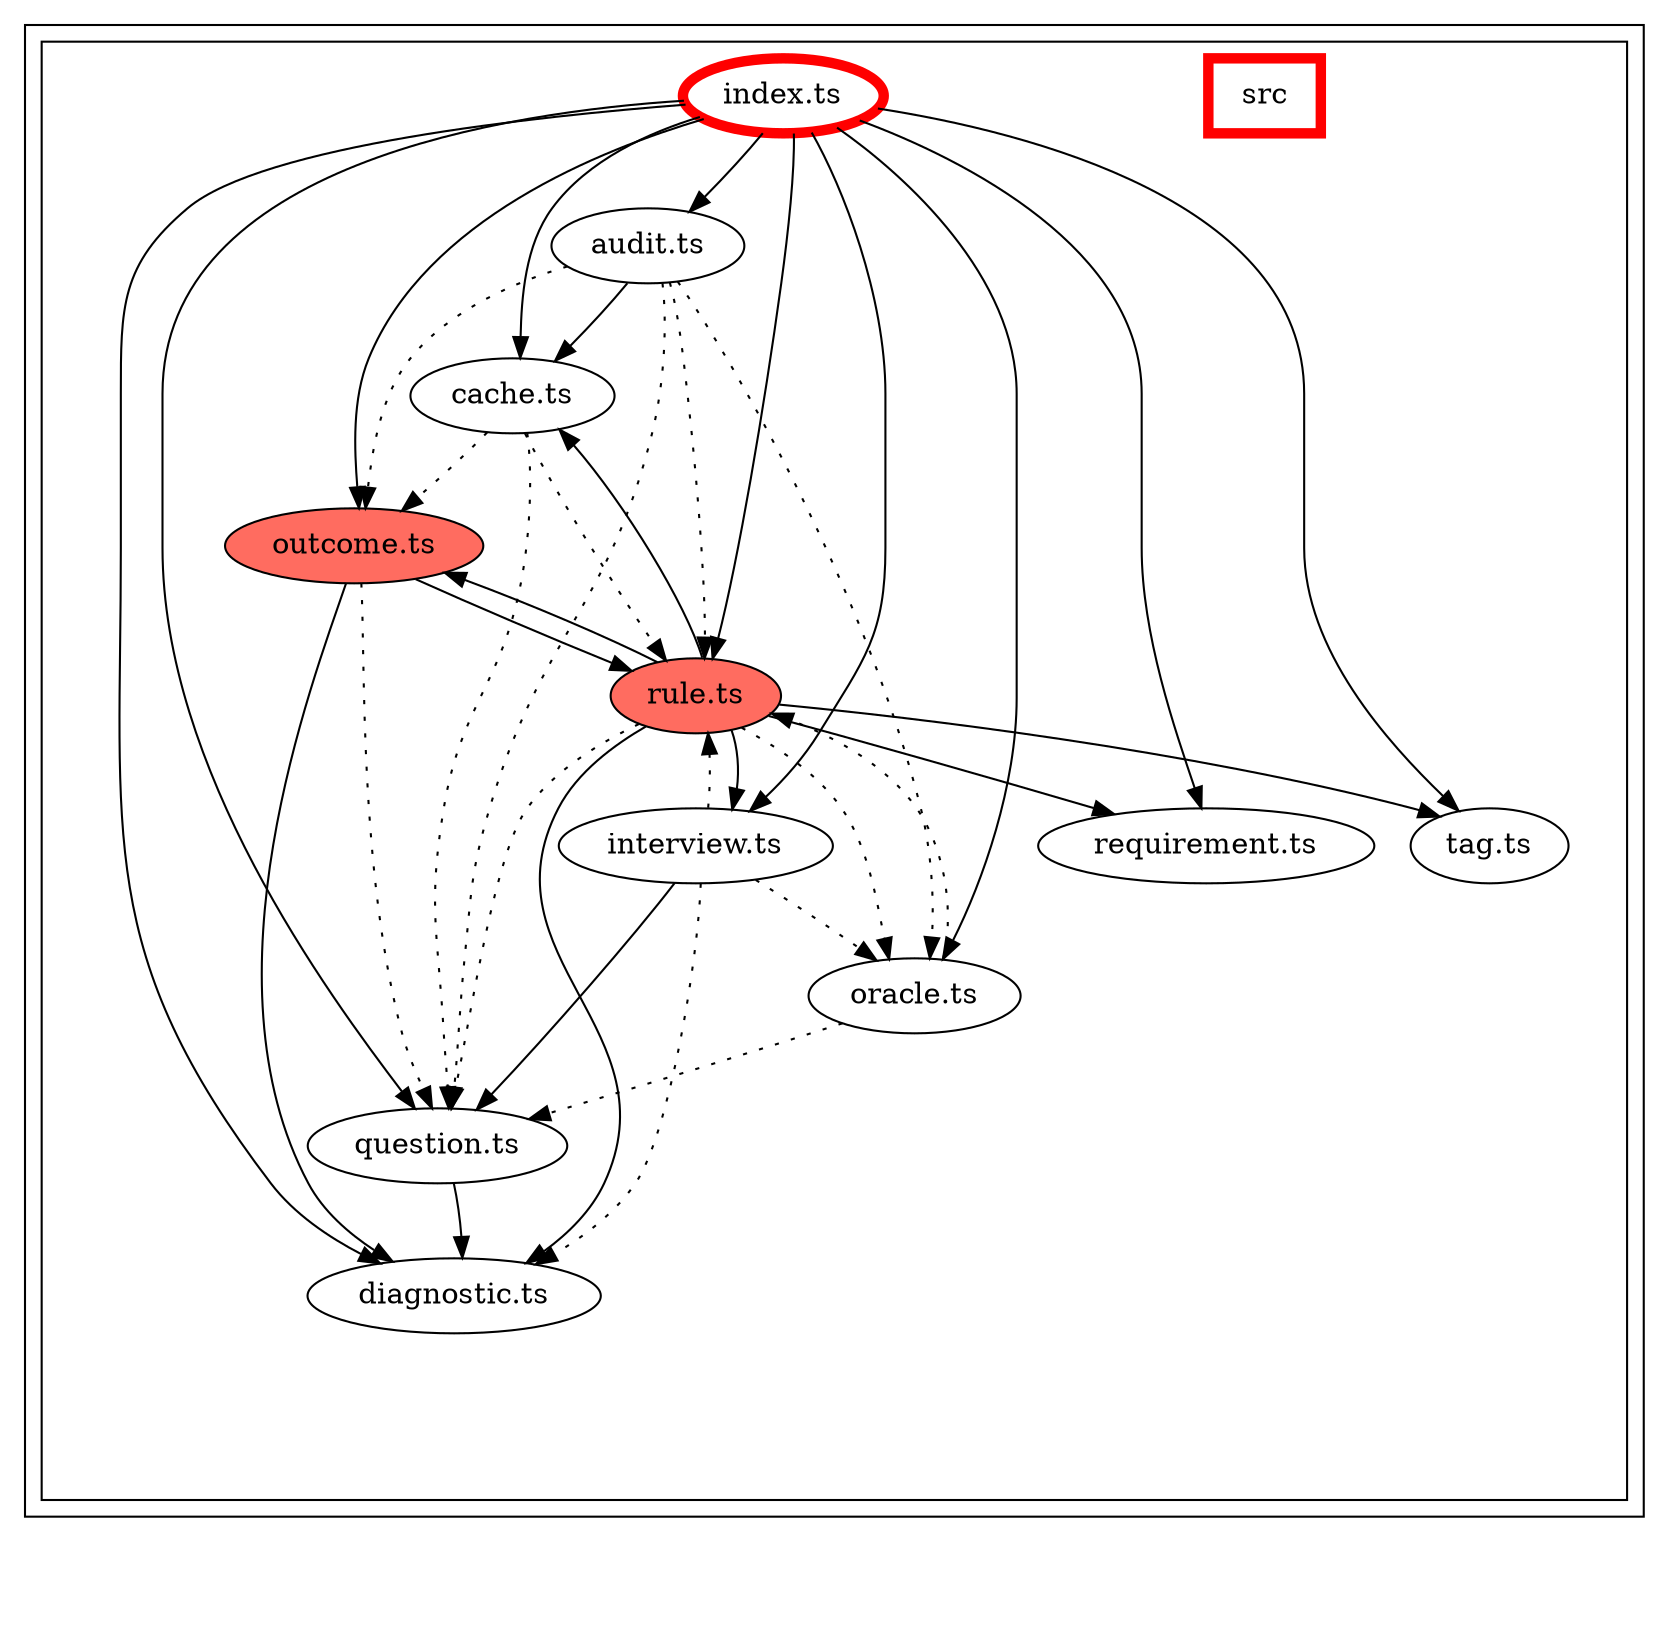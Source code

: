 digraph "dependency-graph-[object Object]" {
  compound = true;
  "dependency-graph-[object Object]" [
    style = "invis";
  ];
  "src/cache.ts";
  "src/oracle.ts";
  "src/outcome.ts";
  "src/question.ts";
  "src/rule.ts";
  "src/audit.ts";
  "src/diagnostic.ts";
  "src/interview.ts";
  "src/requirement.ts";
  "src/tag.ts";
  subgraph "cluster_src" {
    color = "#000000";
    label = "";
    "name_src" [
      penwidth = 5;
      shape = "rectangle";
      color = "#ff0000";
      label = "src";
    ];
    "exit_src" [
      style = "invis";
    ];
    subgraph "cluster_src" {
      color = "#000000";
      label = "";
      "name_src" [
        penwidth = 5;
        shape = "rectangle";
        color = "#ff0000";
        label = "src";
      ];
      "exit_src" [
        style = "invis";
      ];
      "src/audit.ts" [
        label = "audit.ts";
      ];
      "src/cache.ts" [
        label = "cache.ts";
      ];
      "src/diagnostic.ts" [
        label = "diagnostic.ts";
      ];
      "src/index.ts" [
        label = "index.ts";
        color = "#ff0000";
        penwidth = 5;
      ];
      "src/interview.ts" [
        label = "interview.ts";
      ];
      "src/oracle.ts" [
        label = "oracle.ts";
      ];
      "src/outcome.ts" [
        label = "outcome.ts";
        fillcolor = "#ff6c60";
        style = "rounded,filled";
      ];
      "src/question.ts" [
        label = "question.ts";
      ];
      "src/requirement.ts" [
        label = "requirement.ts";
      ];
      "src/rule.ts" [
        label = "rule.ts";
        fillcolor = "#ff6c60";
        style = "rounded,filled";
      ];
      "src/tag.ts" [
        label = "tag.ts";
      ];
      "src/audit.ts" -> "exit_src" [
        style = "invis";
      ];
      "src/cache.ts" -> "exit_src" [
        style = "invis";
      ];
      "src/diagnostic.ts" -> "exit_src" [
        style = "invis";
      ];
      "src/index.ts" -> "exit_src" [
        style = "invis";
      ];
      "src/interview.ts" -> "exit_src" [
        style = "invis";
      ];
      "src/oracle.ts" -> "exit_src" [
        style = "invis";
      ];
      "src/outcome.ts" -> "exit_src" [
        style = "invis";
      ];
      "src/question.ts" -> "exit_src" [
        style = "invis";
      ];
      "src/requirement.ts" -> "exit_src" [
        style = "invis";
      ];
      "src/rule.ts" -> "exit_src" [
        style = "invis";
      ];
      "src/tag.ts" -> "exit_src" [
        style = "invis";
      ];
    }
    "exit_src" -> "exit_src" [
      style = "invis";
    ];
    "exit_src" -> "exit_src" [
      style = "invis";
    ];
    "exit_src" -> "exit_src" [
      style = "invis";
    ];
    "exit_src" -> "exit_src" [
      style = "invis";
    ];
    "exit_src" -> "exit_src" [
      style = "invis";
    ];
    "exit_src" -> "exit_src" [
      style = "invis";
    ];
    "exit_src" -> "exit_src" [
      style = "invis";
    ];
    "exit_src" -> "exit_src" [
      style = "invis";
    ];
    "exit_src" -> "exit_src" [
      style = "invis";
    ];
    "exit_src" -> "exit_src" [
      style = "invis";
    ];
    "exit_src" -> "exit_src" [
      style = "invis";
    ];
  }
  "exit_src" -> "dependency-graph-[object Object]" [
    style = "invis";
  ];
  "src/audit.ts" -> "src/cache.ts" [
    style = "invis";
  ];
  "src/audit.ts" -> "src/cache.ts" [
    style = "solid";
    ltail = "cluster_src/audit.ts";
    lhead = "cluster_src/cache.ts";
    color = "black";
  ];
  "src/audit.ts" -> "src/oracle.ts" [
    style = "invis";
  ];
  "src/audit.ts" -> "src/oracle.ts" [
    style = "dotted";
    ltail = "cluster_src/audit.ts";
    lhead = "cluster_src/oracle.ts";
    color = "black";
  ];
  "src/audit.ts" -> "src/outcome.ts" [
    style = "invis";
  ];
  "src/audit.ts" -> "src/outcome.ts" [
    style = "dotted";
    ltail = "cluster_src/audit.ts";
    lhead = "cluster_src/outcome.ts";
    color = "black";
  ];
  "src/audit.ts" -> "src/question.ts" [
    style = "invis";
  ];
  "src/audit.ts" -> "src/question.ts" [
    style = "dotted";
    ltail = "cluster_src/audit.ts";
    lhead = "cluster_src/question.ts";
    color = "black";
  ];
  "src/audit.ts" -> "src/rule.ts" [
    style = "invis";
  ];
  "src/audit.ts" -> "src/rule.ts" [
    style = "dotted";
    ltail = "cluster_src/audit.ts";
    lhead = "cluster_src/rule.ts";
    color = "black";
  ];
  "src/cache.ts" -> "src/outcome.ts" [
    style = "invis";
  ];
  "src/cache.ts" -> "src/outcome.ts" [
    style = "dotted";
    ltail = "cluster_src/cache.ts";
    lhead = "cluster_src/outcome.ts";
    color = "black";
  ];
  "src/cache.ts" -> "src/question.ts" [
    style = "invis";
  ];
  "src/cache.ts" -> "src/question.ts" [
    style = "dotted";
    ltail = "cluster_src/cache.ts";
    lhead = "cluster_src/question.ts";
    color = "black";
  ];
  "src/cache.ts" -> "src/rule.ts" [
    style = "invis";
  ];
  "src/cache.ts" -> "src/rule.ts" [
    style = "dotted";
    ltail = "cluster_src/cache.ts";
    lhead = "cluster_src/rule.ts";
    color = "black";
  ];
  "src/index.ts" -> "src/audit.ts" [
    style = "invis";
  ];
  "src/index.ts" -> "src/audit.ts" [
    style = "solid";
    ltail = "cluster_src/index.ts";
    lhead = "cluster_src/audit.ts";
    color = "black";
  ];
  "src/index.ts" -> "src/cache.ts" [
    style = "invis";
  ];
  "src/index.ts" -> "src/cache.ts" [
    style = "solid";
    ltail = "cluster_src/index.ts";
    lhead = "cluster_src/cache.ts";
    color = "black";
  ];
  "src/index.ts" -> "src/diagnostic.ts" [
    style = "invis";
  ];
  "src/index.ts" -> "src/diagnostic.ts" [
    style = "solid";
    ltail = "cluster_src/index.ts";
    lhead = "cluster_src/diagnostic.ts";
    color = "black";
  ];
  "src/index.ts" -> "src/interview.ts" [
    style = "invis";
  ];
  "src/index.ts" -> "src/interview.ts" [
    style = "solid";
    ltail = "cluster_src/index.ts";
    lhead = "cluster_src/interview.ts";
    color = "black";
  ];
  "src/index.ts" -> "src/oracle.ts" [
    style = "invis";
  ];
  "src/index.ts" -> "src/oracle.ts" [
    style = "solid";
    ltail = "cluster_src/index.ts";
    lhead = "cluster_src/oracle.ts";
    color = "black";
  ];
  "src/index.ts" -> "src/outcome.ts" [
    style = "invis";
  ];
  "src/index.ts" -> "src/outcome.ts" [
    style = "solid";
    ltail = "cluster_src/index.ts";
    lhead = "cluster_src/outcome.ts";
    color = "black";
  ];
  "src/index.ts" -> "src/question.ts" [
    style = "invis";
  ];
  "src/index.ts" -> "src/question.ts" [
    style = "solid";
    ltail = "cluster_src/index.ts";
    lhead = "cluster_src/question.ts";
    color = "black";
  ];
  "src/index.ts" -> "src/requirement.ts" [
    style = "invis";
  ];
  "src/index.ts" -> "src/requirement.ts" [
    style = "solid";
    ltail = "cluster_src/index.ts";
    lhead = "cluster_src/requirement.ts";
    color = "black";
  ];
  "src/index.ts" -> "src/rule.ts" [
    style = "invis";
  ];
  "src/index.ts" -> "src/rule.ts" [
    style = "solid";
    ltail = "cluster_src/index.ts";
    lhead = "cluster_src/rule.ts";
    color = "black";
  ];
  "src/index.ts" -> "src/tag.ts" [
    style = "invis";
  ];
  "src/index.ts" -> "src/tag.ts" [
    style = "solid";
    ltail = "cluster_src/index.ts";
    lhead = "cluster_src/tag.ts";
    color = "black";
  ];
  "src/interview.ts" -> "src/diagnostic.ts" [
    style = "invis";
  ];
  "src/interview.ts" -> "src/diagnostic.ts" [
    style = "dotted";
    ltail = "cluster_src/interview.ts";
    lhead = "cluster_src/diagnostic.ts";
    color = "black";
  ];
  "src/interview.ts" -> "src/oracle.ts" [
    style = "invis";
  ];
  "src/interview.ts" -> "src/oracle.ts" [
    style = "dotted";
    ltail = "cluster_src/interview.ts";
    lhead = "cluster_src/oracle.ts";
    color = "black";
  ];
  "src/interview.ts" -> "src/question.ts" [
    style = "invis";
  ];
  "src/interview.ts" -> "src/question.ts" [
    style = "solid";
    ltail = "cluster_src/interview.ts";
    lhead = "cluster_src/question.ts";
    color = "black";
  ];
  "src/interview.ts" -> "src/rule.ts" [
    style = "invis";
  ];
  "src/interview.ts" -> "src/rule.ts" [
    style = "dotted";
    ltail = "cluster_src/interview.ts";
    lhead = "cluster_src/rule.ts";
    color = "black";
  ];
  "src/oracle.ts" -> "src/question.ts" [
    style = "invis";
  ];
  "src/oracle.ts" -> "src/question.ts" [
    style = "dotted";
    ltail = "cluster_src/oracle.ts";
    lhead = "cluster_src/question.ts";
    color = "black";
  ];
  "src/oracle.ts" -> "src/rule.ts" [
    style = "invis";
  ];
  "src/oracle.ts" -> "src/rule.ts" [
    style = "dotted";
    ltail = "cluster_src/oracle.ts";
    lhead = "cluster_src/rule.ts";
    color = "black";
  ];
  "src/outcome.ts" -> "src/diagnostic.ts" [
    style = "invis";
  ];
  "src/outcome.ts" -> "src/diagnostic.ts" [
    style = "solid";
    ltail = "cluster_src/outcome.ts";
    lhead = "cluster_src/diagnostic.ts";
    color = "black";
  ];
  "src/outcome.ts" -> "src/question.ts" [
    style = "invis";
  ];
  "src/outcome.ts" -> "src/question.ts" [
    style = "dotted";
    ltail = "cluster_src/outcome.ts";
    lhead = "cluster_src/question.ts";
    color = "black";
  ];
  "src/outcome.ts" -> "src/rule.ts" [
    style = "invis";
  ];
  "src/outcome.ts" -> "src/rule.ts" [
    style = "solid";
    ltail = "cluster_src/outcome.ts";
    lhead = "cluster_src/rule.ts";
    color = "black";
  ];
  "src/question.ts" -> "src/diagnostic.ts" [
    style = "invis";
  ];
  "src/question.ts" -> "src/diagnostic.ts" [
    style = "solid";
    ltail = "cluster_src/question.ts";
    lhead = "cluster_src/diagnostic.ts";
    color = "black";
  ];
  "src/rule.ts" -> "src/cache.ts" [
    style = "invis";
  ];
  "src/rule.ts" -> "src/cache.ts" [
    style = "solid";
    ltail = "cluster_src/rule.ts";
    lhead = "cluster_src/cache.ts";
    color = "black";
  ];
  "src/rule.ts" -> "src/diagnostic.ts" [
    style = "invis";
  ];
  "src/rule.ts" -> "src/diagnostic.ts" [
    style = "solid";
    ltail = "cluster_src/rule.ts";
    lhead = "cluster_src/diagnostic.ts";
    color = "black";
  ];
  "src/rule.ts" -> "src/interview.ts" [
    style = "invis";
  ];
  "src/rule.ts" -> "src/interview.ts" [
    style = "solid";
    ltail = "cluster_src/rule.ts";
    lhead = "cluster_src/interview.ts";
    color = "black";
  ];
  "src/rule.ts" -> "src/oracle.ts" [
    style = "invis";
  ];
  "src/rule.ts" -> "src/oracle.ts" [
    style = "dotted";
    ltail = "cluster_src/rule.ts";
    lhead = "cluster_src/oracle.ts";
    color = "black";
  ];
  "src/rule.ts" -> "src/outcome.ts" [
    style = "invis";
  ];
  "src/rule.ts" -> "src/outcome.ts" [
    style = "solid";
    ltail = "cluster_src/rule.ts";
    lhead = "cluster_src/outcome.ts";
    color = "black";
  ];
  "src/rule.ts" -> "src/question.ts" [
    style = "invis";
  ];
  "src/rule.ts" -> "src/question.ts" [
    style = "dotted";
    ltail = "cluster_src/rule.ts";
    lhead = "cluster_src/question.ts";
    color = "black";
  ];
  "src/rule.ts" -> "src/requirement.ts" [
    style = "invis";
  ];
  "src/rule.ts" -> "src/requirement.ts" [
    style = "solid";
    ltail = "cluster_src/rule.ts";
    lhead = "cluster_src/requirement.ts";
    color = "black";
  ];
  "src/rule.ts" -> "src/tag.ts" [
    style = "invis";
  ];
  "src/rule.ts" -> "src/tag.ts" [
    style = "solid";
    ltail = "cluster_src/rule.ts";
    lhead = "cluster_src/tag.ts";
    color = "black";
  ];
}